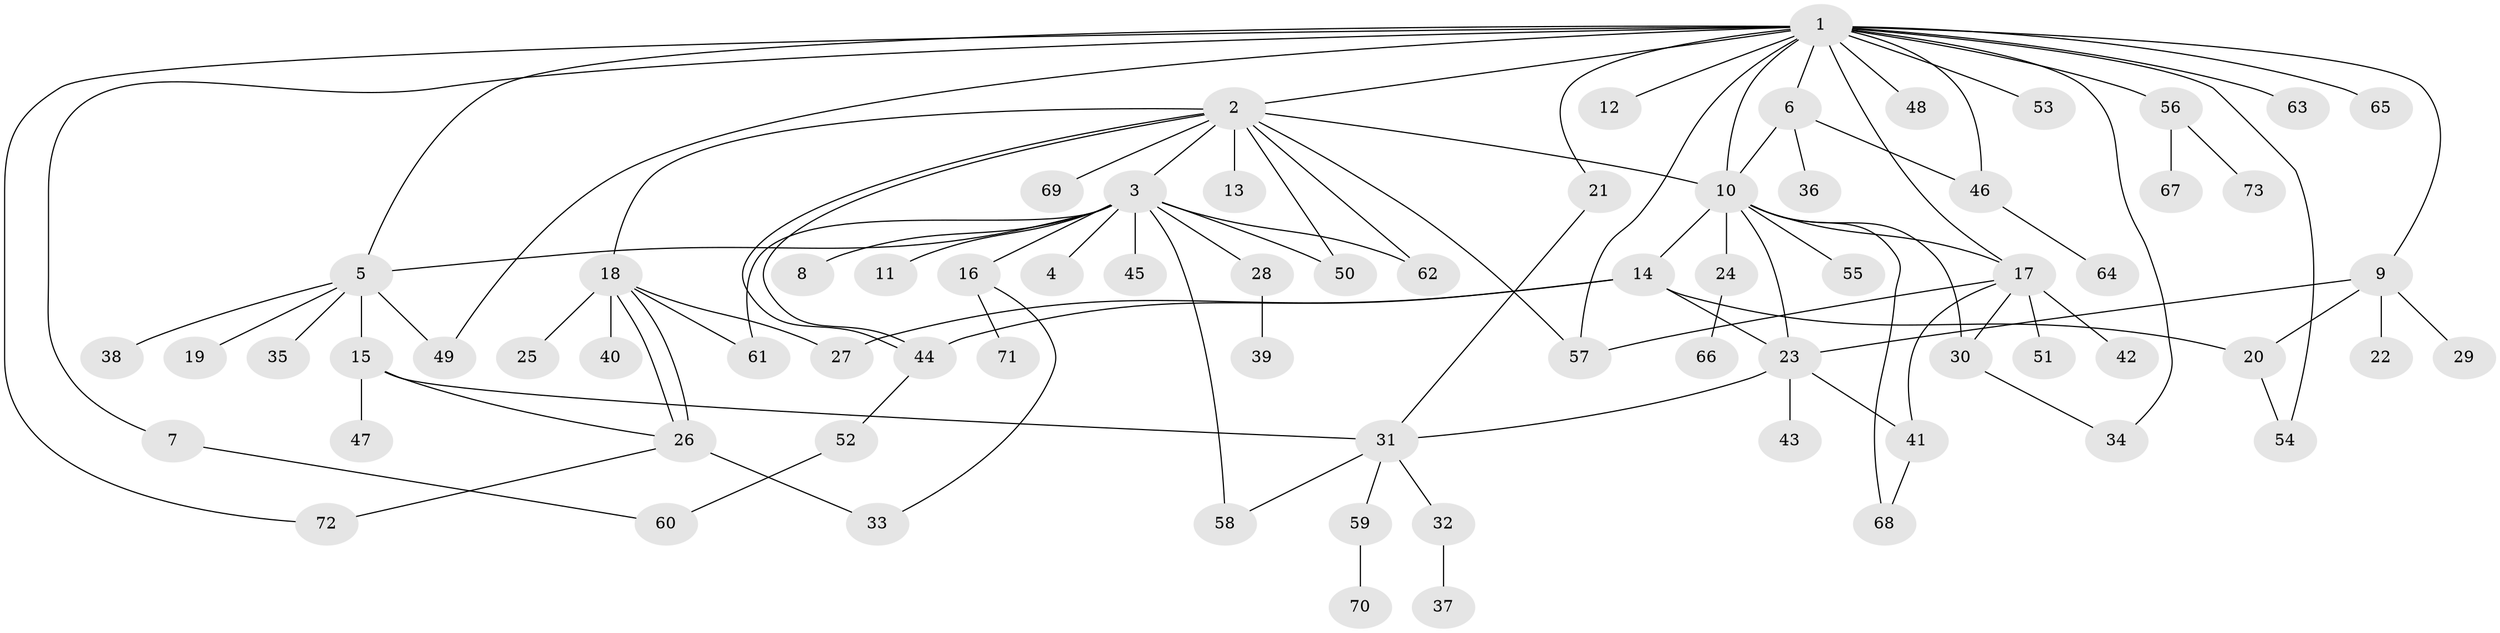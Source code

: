 // coarse degree distribution, {23: 0.017543859649122806, 18: 0.017543859649122806, 12: 0.017543859649122806, 1: 0.5263157894736842, 3: 0.07017543859649122, 2: 0.22807017543859648, 6: 0.03508771929824561, 5: 0.017543859649122806, 8: 0.05263157894736842, 4: 0.017543859649122806}
// Generated by graph-tools (version 1.1) at 2025/41/03/06/25 10:41:47]
// undirected, 73 vertices, 102 edges
graph export_dot {
graph [start="1"]
  node [color=gray90,style=filled];
  1;
  2;
  3;
  4;
  5;
  6;
  7;
  8;
  9;
  10;
  11;
  12;
  13;
  14;
  15;
  16;
  17;
  18;
  19;
  20;
  21;
  22;
  23;
  24;
  25;
  26;
  27;
  28;
  29;
  30;
  31;
  32;
  33;
  34;
  35;
  36;
  37;
  38;
  39;
  40;
  41;
  42;
  43;
  44;
  45;
  46;
  47;
  48;
  49;
  50;
  51;
  52;
  53;
  54;
  55;
  56;
  57;
  58;
  59;
  60;
  61;
  62;
  63;
  64;
  65;
  66;
  67;
  68;
  69;
  70;
  71;
  72;
  73;
  1 -- 2;
  1 -- 5;
  1 -- 6;
  1 -- 7;
  1 -- 9;
  1 -- 10;
  1 -- 12;
  1 -- 17;
  1 -- 21;
  1 -- 34;
  1 -- 46;
  1 -- 48;
  1 -- 49;
  1 -- 53;
  1 -- 54;
  1 -- 56;
  1 -- 57;
  1 -- 63;
  1 -- 65;
  1 -- 72;
  2 -- 3;
  2 -- 10;
  2 -- 13;
  2 -- 18;
  2 -- 44;
  2 -- 44;
  2 -- 50;
  2 -- 57;
  2 -- 62;
  2 -- 69;
  3 -- 4;
  3 -- 5;
  3 -- 8;
  3 -- 11;
  3 -- 16;
  3 -- 28;
  3 -- 45;
  3 -- 50;
  3 -- 58;
  3 -- 61;
  3 -- 62;
  5 -- 15;
  5 -- 19;
  5 -- 35;
  5 -- 38;
  5 -- 49;
  6 -- 10;
  6 -- 36;
  6 -- 46;
  7 -- 60;
  9 -- 20;
  9 -- 22;
  9 -- 23;
  9 -- 29;
  10 -- 14;
  10 -- 17;
  10 -- 23;
  10 -- 24;
  10 -- 30;
  10 -- 55;
  10 -- 68;
  14 -- 20;
  14 -- 23;
  14 -- 27;
  14 -- 44;
  15 -- 26;
  15 -- 31;
  15 -- 47;
  16 -- 33;
  16 -- 71;
  17 -- 30;
  17 -- 41;
  17 -- 42;
  17 -- 51;
  17 -- 57;
  18 -- 25;
  18 -- 26;
  18 -- 26;
  18 -- 27;
  18 -- 40;
  18 -- 61;
  20 -- 54;
  21 -- 31;
  23 -- 31;
  23 -- 41;
  23 -- 43;
  24 -- 66;
  26 -- 33;
  26 -- 72;
  28 -- 39;
  30 -- 34;
  31 -- 32;
  31 -- 58;
  31 -- 59;
  32 -- 37;
  41 -- 68;
  44 -- 52;
  46 -- 64;
  52 -- 60;
  56 -- 67;
  56 -- 73;
  59 -- 70;
}
